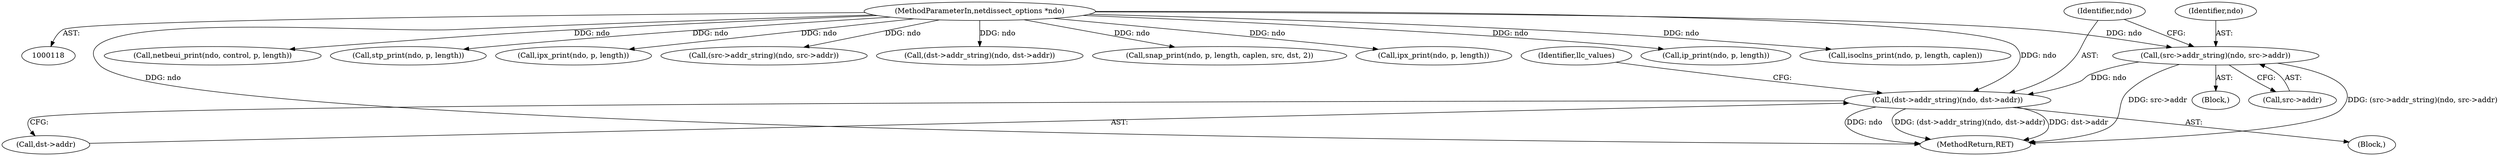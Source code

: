 digraph "0_tcpdump_1dcd10aceabbc03bf571ea32b892c522cbe923de_10@pointer" {
"1000515" [label="(Call,(src->addr_string)(ndo, src->addr))"];
"1000119" [label="(MethodParameterIn,netdissect_options *ndo)"];
"1000521" [label="(Call,(dst->addr_string)(ndo, dst->addr))"];
"1000527" [label="(Identifier,llc_values)"];
"1000755" [label="(MethodReturn,RET)"];
"1000453" [label="(Call,netbeui_print(ndo, control, p, length))"];
"1000523" [label="(Call,dst->addr)"];
"1000383" [label="(Call,stp_print(ndo, p, length))"];
"1000429" [label="(Call,ipx_print(ndo, p, length))"];
"1000119" [label="(MethodParameterIn,netdissect_options *ndo)"];
"1000561" [label="(Call,(src->addr_string)(ndo, src->addr))"];
"1000572" [label="(Call,(dst->addr_string)(ndo, dst->addr))"];
"1000520" [label="(Block,)"];
"1000522" [label="(Identifier,ndo)"];
"1000515" [label="(Call,(src->addr_string)(ndo, src->addr))"];
"1000351" [label="(Call,snap_print(ndo, p, length, caplen, src, dst, 2))"];
"1000257" [label="(Call,ipx_print(ndo, p, length))"];
"1000402" [label="(Call,ip_print(ndo, p, length))"];
"1000517" [label="(Call,src->addr)"];
"1000514" [label="(Block,)"];
"1000473" [label="(Call,isoclns_print(ndo, p, length, caplen))"];
"1000516" [label="(Identifier,ndo)"];
"1000521" [label="(Call,(dst->addr_string)(ndo, dst->addr))"];
"1000515" -> "1000514"  [label="AST: "];
"1000515" -> "1000517"  [label="CFG: "];
"1000516" -> "1000515"  [label="AST: "];
"1000517" -> "1000515"  [label="AST: "];
"1000522" -> "1000515"  [label="CFG: "];
"1000515" -> "1000755"  [label="DDG: (src->addr_string)(ndo, src->addr)"];
"1000515" -> "1000755"  [label="DDG: src->addr"];
"1000119" -> "1000515"  [label="DDG: ndo"];
"1000515" -> "1000521"  [label="DDG: ndo"];
"1000119" -> "1000118"  [label="AST: "];
"1000119" -> "1000755"  [label="DDG: ndo"];
"1000119" -> "1000257"  [label="DDG: ndo"];
"1000119" -> "1000351"  [label="DDG: ndo"];
"1000119" -> "1000383"  [label="DDG: ndo"];
"1000119" -> "1000402"  [label="DDG: ndo"];
"1000119" -> "1000429"  [label="DDG: ndo"];
"1000119" -> "1000453"  [label="DDG: ndo"];
"1000119" -> "1000473"  [label="DDG: ndo"];
"1000119" -> "1000521"  [label="DDG: ndo"];
"1000119" -> "1000561"  [label="DDG: ndo"];
"1000119" -> "1000572"  [label="DDG: ndo"];
"1000521" -> "1000520"  [label="AST: "];
"1000521" -> "1000523"  [label="CFG: "];
"1000522" -> "1000521"  [label="AST: "];
"1000523" -> "1000521"  [label="AST: "];
"1000527" -> "1000521"  [label="CFG: "];
"1000521" -> "1000755"  [label="DDG: ndo"];
"1000521" -> "1000755"  [label="DDG: (dst->addr_string)(ndo, dst->addr)"];
"1000521" -> "1000755"  [label="DDG: dst->addr"];
}
